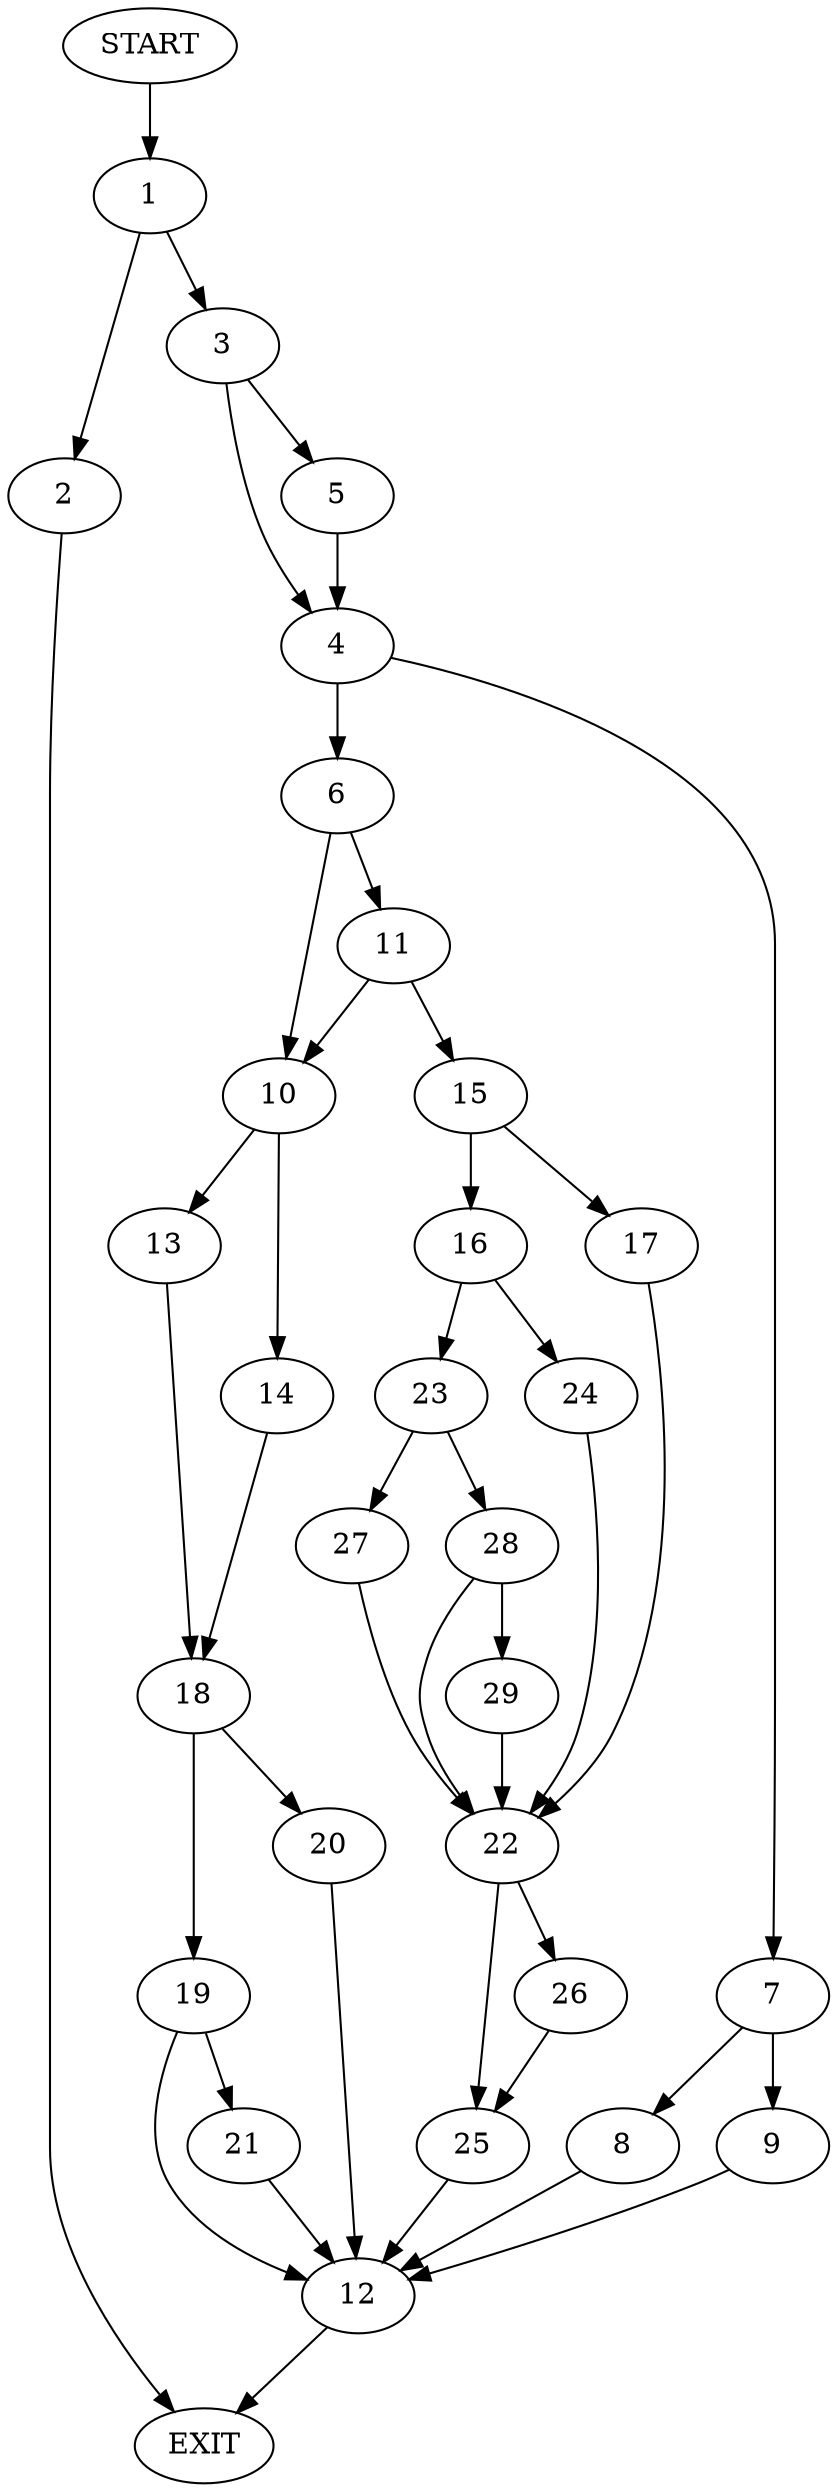 digraph {
0 [label="START"]
30 [label="EXIT"]
0 -> 1
1 -> 2
1 -> 3
2 -> 30
3 -> 4
3 -> 5
5 -> 4
4 -> 6
4 -> 7
7 -> 8
7 -> 9
6 -> 10
6 -> 11
9 -> 12
8 -> 12
12 -> 30
10 -> 13
10 -> 14
11 -> 10
11 -> 15
15 -> 16
15 -> 17
14 -> 18
13 -> 18
18 -> 19
18 -> 20
19 -> 21
19 -> 12
20 -> 12
21 -> 12
17 -> 22
16 -> 23
16 -> 24
22 -> 25
22 -> 26
24 -> 22
23 -> 27
23 -> 28
27 -> 22
28 -> 29
28 -> 22
29 -> 22
26 -> 25
25 -> 12
}
